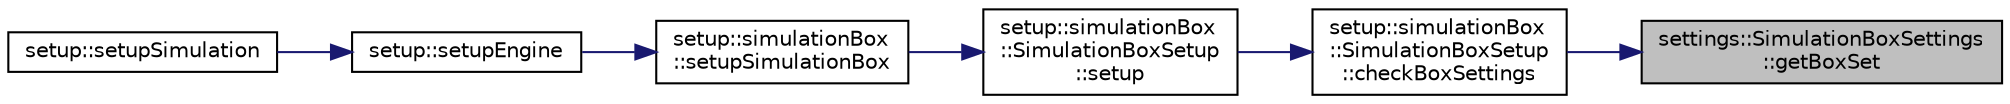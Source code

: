digraph "settings::SimulationBoxSettings::getBoxSet"
{
 // LATEX_PDF_SIZE
  edge [fontname="Helvetica",fontsize="10",labelfontname="Helvetica",labelfontsize="10"];
  node [fontname="Helvetica",fontsize="10",shape=record];
  rankdir="RL";
  Node1 [label="settings::SimulationBoxSettings\l::getBoxSet",height=0.2,width=0.4,color="black", fillcolor="grey75", style="filled", fontcolor="black",tooltip=" "];
  Node1 -> Node2 [dir="back",color="midnightblue",fontsize="10",style="solid",fontname="Helvetica"];
  Node2 [label="setup::simulationBox\l::SimulationBoxSetup\l::checkBoxSettings",height=0.2,width=0.4,color="black", fillcolor="white", style="filled",URL="$classsetup_1_1simulationBox_1_1SimulationBoxSetup.html#aa0ed0d8c0c1301ff4f2ae65a548e02a5",tooltip="Checks if the box dimensions and density are set and calculates the missing values."];
  Node2 -> Node3 [dir="back",color="midnightblue",fontsize="10",style="solid",fontname="Helvetica"];
  Node3 [label="setup::simulationBox\l::SimulationBoxSetup\l::setup",height=0.2,width=0.4,color="black", fillcolor="white", style="filled",URL="$classsetup_1_1simulationBox_1_1SimulationBoxSetup.html#a948550ca78296bf6fb5694bdaf95afdf",tooltip="setup simulation box"];
  Node3 -> Node4 [dir="back",color="midnightblue",fontsize="10",style="solid",fontname="Helvetica"];
  Node4 [label="setup::simulationBox\l::setupSimulationBox",height=0.2,width=0.4,color="black", fillcolor="white", style="filled",URL="$namespacesetup_1_1simulationBox.html#a2cb3fb489992e090325f4af5c42917c2",tooltip="wrapper to create SetupSimulationBox object and call setup"];
  Node4 -> Node5 [dir="back",color="midnightblue",fontsize="10",style="solid",fontname="Helvetica"];
  Node5 [label="setup::setupEngine",height=0.2,width=0.4,color="black", fillcolor="white", style="filled",URL="$namespacesetup.html#aa83171046bbca205b3db6e0cd2dbc4e1",tooltip="setup the engine"];
  Node5 -> Node6 [dir="back",color="midnightblue",fontsize="10",style="solid",fontname="Helvetica"];
  Node6 [label="setup::setupSimulation",height=0.2,width=0.4,color="black", fillcolor="white", style="filled",URL="$namespacesetup.html#a1c000cdfa46aed7d8018017635915ae1",tooltip="setup the engine"];
}
